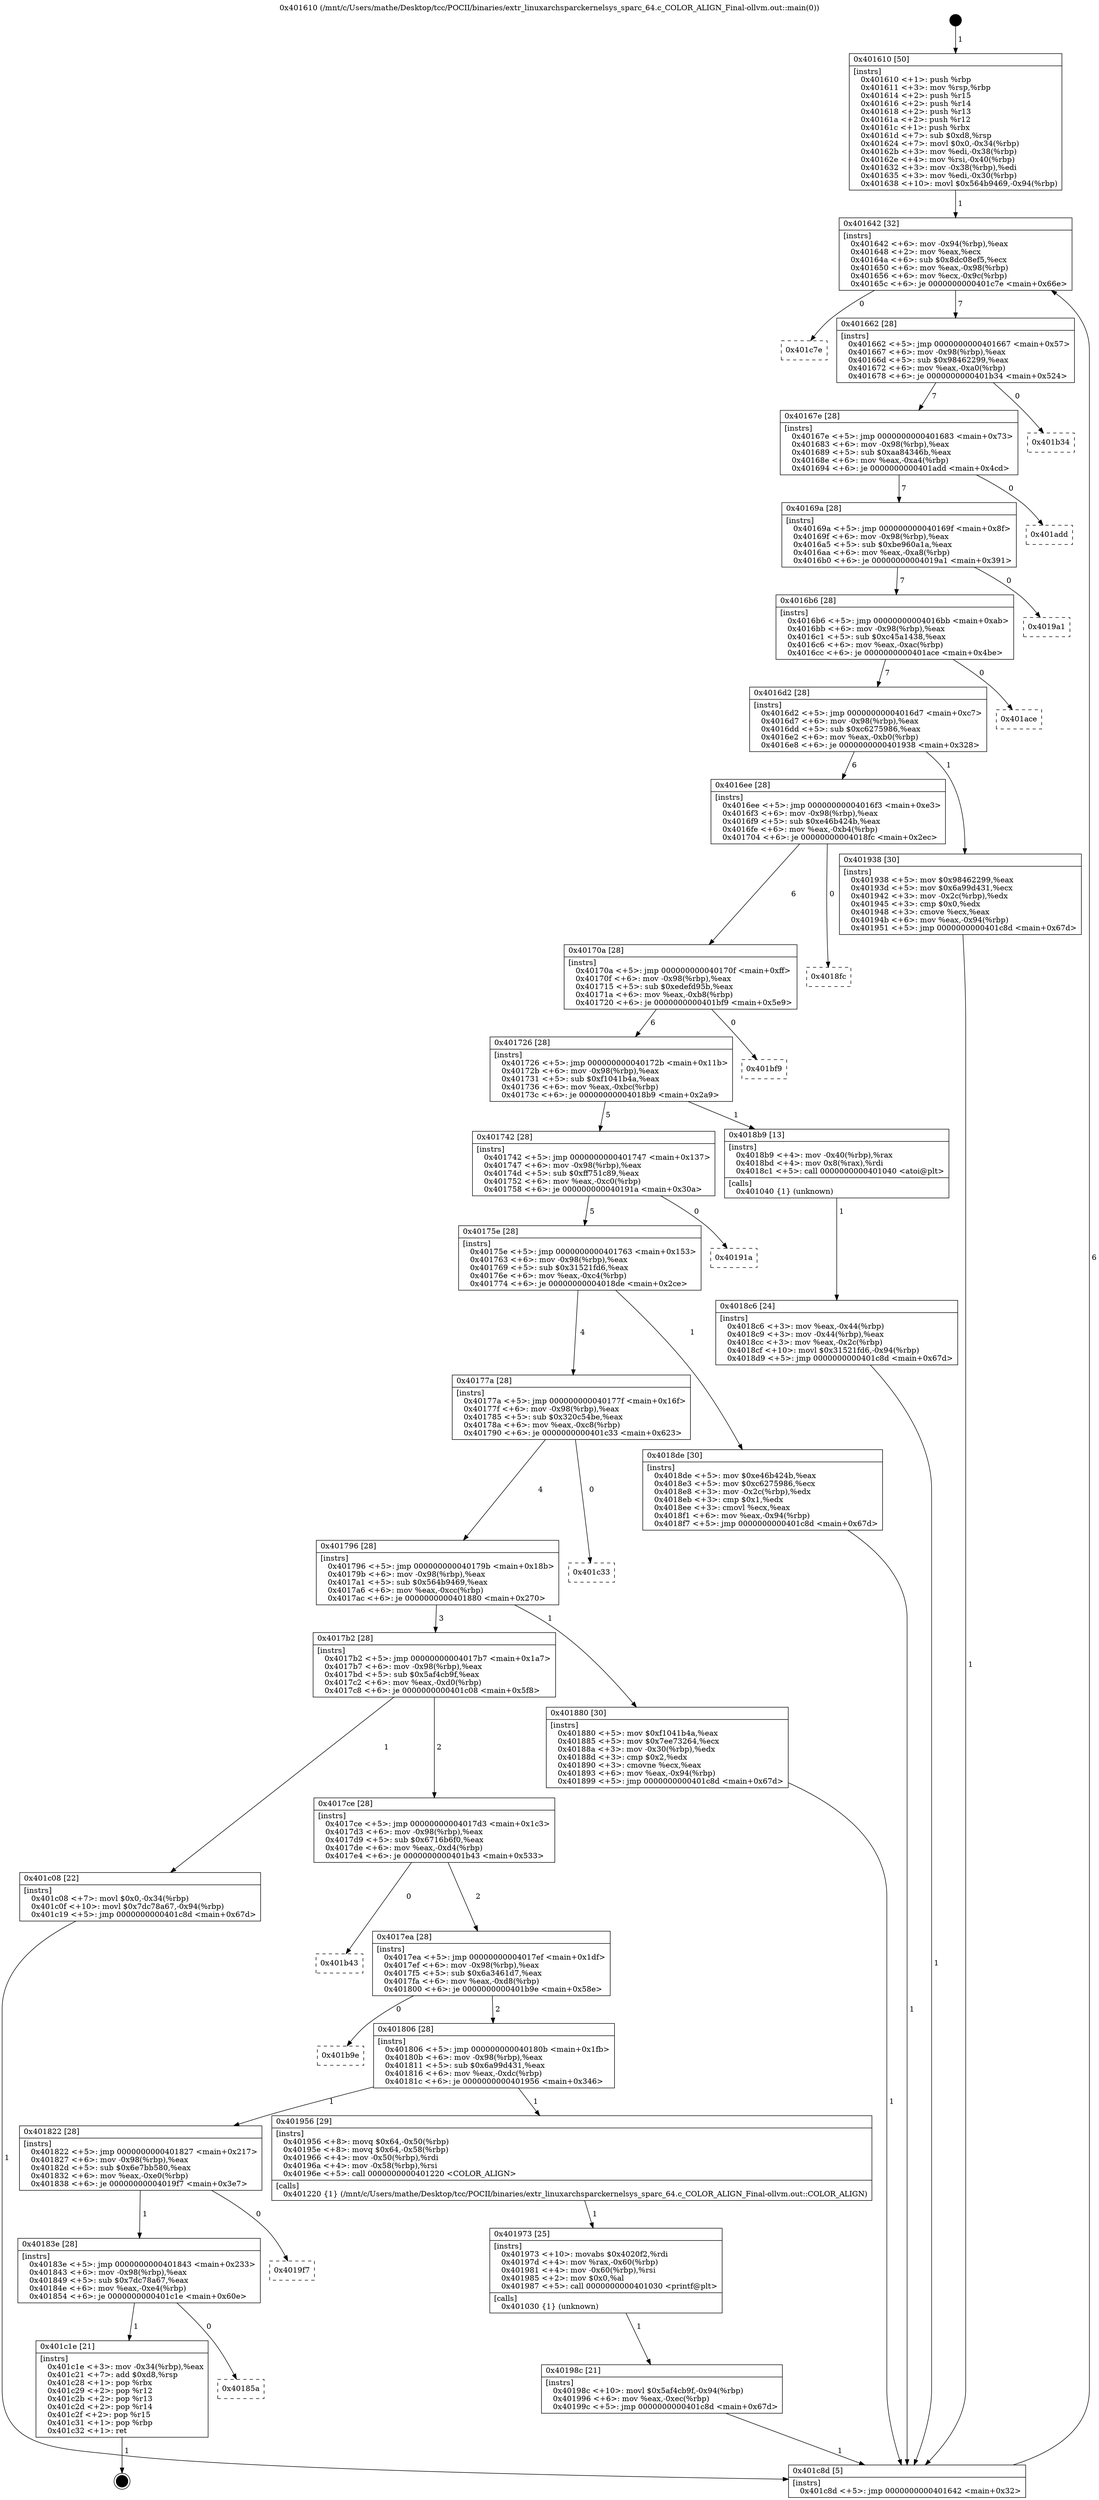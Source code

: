 digraph "0x401610" {
  label = "0x401610 (/mnt/c/Users/mathe/Desktop/tcc/POCII/binaries/extr_linuxarchsparckernelsys_sparc_64.c_COLOR_ALIGN_Final-ollvm.out::main(0))"
  labelloc = "t"
  node[shape=record]

  Entry [label="",width=0.3,height=0.3,shape=circle,fillcolor=black,style=filled]
  "0x401642" [label="{
     0x401642 [32]\l
     | [instrs]\l
     &nbsp;&nbsp;0x401642 \<+6\>: mov -0x94(%rbp),%eax\l
     &nbsp;&nbsp;0x401648 \<+2\>: mov %eax,%ecx\l
     &nbsp;&nbsp;0x40164a \<+6\>: sub $0x8dc08ef5,%ecx\l
     &nbsp;&nbsp;0x401650 \<+6\>: mov %eax,-0x98(%rbp)\l
     &nbsp;&nbsp;0x401656 \<+6\>: mov %ecx,-0x9c(%rbp)\l
     &nbsp;&nbsp;0x40165c \<+6\>: je 0000000000401c7e \<main+0x66e\>\l
  }"]
  "0x401c7e" [label="{
     0x401c7e\l
  }", style=dashed]
  "0x401662" [label="{
     0x401662 [28]\l
     | [instrs]\l
     &nbsp;&nbsp;0x401662 \<+5\>: jmp 0000000000401667 \<main+0x57\>\l
     &nbsp;&nbsp;0x401667 \<+6\>: mov -0x98(%rbp),%eax\l
     &nbsp;&nbsp;0x40166d \<+5\>: sub $0x98462299,%eax\l
     &nbsp;&nbsp;0x401672 \<+6\>: mov %eax,-0xa0(%rbp)\l
     &nbsp;&nbsp;0x401678 \<+6\>: je 0000000000401b34 \<main+0x524\>\l
  }"]
  Exit [label="",width=0.3,height=0.3,shape=circle,fillcolor=black,style=filled,peripheries=2]
  "0x401b34" [label="{
     0x401b34\l
  }", style=dashed]
  "0x40167e" [label="{
     0x40167e [28]\l
     | [instrs]\l
     &nbsp;&nbsp;0x40167e \<+5\>: jmp 0000000000401683 \<main+0x73\>\l
     &nbsp;&nbsp;0x401683 \<+6\>: mov -0x98(%rbp),%eax\l
     &nbsp;&nbsp;0x401689 \<+5\>: sub $0xaa84346b,%eax\l
     &nbsp;&nbsp;0x40168e \<+6\>: mov %eax,-0xa4(%rbp)\l
     &nbsp;&nbsp;0x401694 \<+6\>: je 0000000000401add \<main+0x4cd\>\l
  }"]
  "0x40185a" [label="{
     0x40185a\l
  }", style=dashed]
  "0x401add" [label="{
     0x401add\l
  }", style=dashed]
  "0x40169a" [label="{
     0x40169a [28]\l
     | [instrs]\l
     &nbsp;&nbsp;0x40169a \<+5\>: jmp 000000000040169f \<main+0x8f\>\l
     &nbsp;&nbsp;0x40169f \<+6\>: mov -0x98(%rbp),%eax\l
     &nbsp;&nbsp;0x4016a5 \<+5\>: sub $0xbe960a1a,%eax\l
     &nbsp;&nbsp;0x4016aa \<+6\>: mov %eax,-0xa8(%rbp)\l
     &nbsp;&nbsp;0x4016b0 \<+6\>: je 00000000004019a1 \<main+0x391\>\l
  }"]
  "0x401c1e" [label="{
     0x401c1e [21]\l
     | [instrs]\l
     &nbsp;&nbsp;0x401c1e \<+3\>: mov -0x34(%rbp),%eax\l
     &nbsp;&nbsp;0x401c21 \<+7\>: add $0xd8,%rsp\l
     &nbsp;&nbsp;0x401c28 \<+1\>: pop %rbx\l
     &nbsp;&nbsp;0x401c29 \<+2\>: pop %r12\l
     &nbsp;&nbsp;0x401c2b \<+2\>: pop %r13\l
     &nbsp;&nbsp;0x401c2d \<+2\>: pop %r14\l
     &nbsp;&nbsp;0x401c2f \<+2\>: pop %r15\l
     &nbsp;&nbsp;0x401c31 \<+1\>: pop %rbp\l
     &nbsp;&nbsp;0x401c32 \<+1\>: ret\l
  }"]
  "0x4019a1" [label="{
     0x4019a1\l
  }", style=dashed]
  "0x4016b6" [label="{
     0x4016b6 [28]\l
     | [instrs]\l
     &nbsp;&nbsp;0x4016b6 \<+5\>: jmp 00000000004016bb \<main+0xab\>\l
     &nbsp;&nbsp;0x4016bb \<+6\>: mov -0x98(%rbp),%eax\l
     &nbsp;&nbsp;0x4016c1 \<+5\>: sub $0xc45a1438,%eax\l
     &nbsp;&nbsp;0x4016c6 \<+6\>: mov %eax,-0xac(%rbp)\l
     &nbsp;&nbsp;0x4016cc \<+6\>: je 0000000000401ace \<main+0x4be\>\l
  }"]
  "0x40183e" [label="{
     0x40183e [28]\l
     | [instrs]\l
     &nbsp;&nbsp;0x40183e \<+5\>: jmp 0000000000401843 \<main+0x233\>\l
     &nbsp;&nbsp;0x401843 \<+6\>: mov -0x98(%rbp),%eax\l
     &nbsp;&nbsp;0x401849 \<+5\>: sub $0x7dc78a67,%eax\l
     &nbsp;&nbsp;0x40184e \<+6\>: mov %eax,-0xe4(%rbp)\l
     &nbsp;&nbsp;0x401854 \<+6\>: je 0000000000401c1e \<main+0x60e\>\l
  }"]
  "0x401ace" [label="{
     0x401ace\l
  }", style=dashed]
  "0x4016d2" [label="{
     0x4016d2 [28]\l
     | [instrs]\l
     &nbsp;&nbsp;0x4016d2 \<+5\>: jmp 00000000004016d7 \<main+0xc7\>\l
     &nbsp;&nbsp;0x4016d7 \<+6\>: mov -0x98(%rbp),%eax\l
     &nbsp;&nbsp;0x4016dd \<+5\>: sub $0xc6275986,%eax\l
     &nbsp;&nbsp;0x4016e2 \<+6\>: mov %eax,-0xb0(%rbp)\l
     &nbsp;&nbsp;0x4016e8 \<+6\>: je 0000000000401938 \<main+0x328\>\l
  }"]
  "0x4019f7" [label="{
     0x4019f7\l
  }", style=dashed]
  "0x401938" [label="{
     0x401938 [30]\l
     | [instrs]\l
     &nbsp;&nbsp;0x401938 \<+5\>: mov $0x98462299,%eax\l
     &nbsp;&nbsp;0x40193d \<+5\>: mov $0x6a99d431,%ecx\l
     &nbsp;&nbsp;0x401942 \<+3\>: mov -0x2c(%rbp),%edx\l
     &nbsp;&nbsp;0x401945 \<+3\>: cmp $0x0,%edx\l
     &nbsp;&nbsp;0x401948 \<+3\>: cmove %ecx,%eax\l
     &nbsp;&nbsp;0x40194b \<+6\>: mov %eax,-0x94(%rbp)\l
     &nbsp;&nbsp;0x401951 \<+5\>: jmp 0000000000401c8d \<main+0x67d\>\l
  }"]
  "0x4016ee" [label="{
     0x4016ee [28]\l
     | [instrs]\l
     &nbsp;&nbsp;0x4016ee \<+5\>: jmp 00000000004016f3 \<main+0xe3\>\l
     &nbsp;&nbsp;0x4016f3 \<+6\>: mov -0x98(%rbp),%eax\l
     &nbsp;&nbsp;0x4016f9 \<+5\>: sub $0xe46b424b,%eax\l
     &nbsp;&nbsp;0x4016fe \<+6\>: mov %eax,-0xb4(%rbp)\l
     &nbsp;&nbsp;0x401704 \<+6\>: je 00000000004018fc \<main+0x2ec\>\l
  }"]
  "0x40198c" [label="{
     0x40198c [21]\l
     | [instrs]\l
     &nbsp;&nbsp;0x40198c \<+10\>: movl $0x5af4cb9f,-0x94(%rbp)\l
     &nbsp;&nbsp;0x401996 \<+6\>: mov %eax,-0xec(%rbp)\l
     &nbsp;&nbsp;0x40199c \<+5\>: jmp 0000000000401c8d \<main+0x67d\>\l
  }"]
  "0x4018fc" [label="{
     0x4018fc\l
  }", style=dashed]
  "0x40170a" [label="{
     0x40170a [28]\l
     | [instrs]\l
     &nbsp;&nbsp;0x40170a \<+5\>: jmp 000000000040170f \<main+0xff\>\l
     &nbsp;&nbsp;0x40170f \<+6\>: mov -0x98(%rbp),%eax\l
     &nbsp;&nbsp;0x401715 \<+5\>: sub $0xedefd95b,%eax\l
     &nbsp;&nbsp;0x40171a \<+6\>: mov %eax,-0xb8(%rbp)\l
     &nbsp;&nbsp;0x401720 \<+6\>: je 0000000000401bf9 \<main+0x5e9\>\l
  }"]
  "0x401973" [label="{
     0x401973 [25]\l
     | [instrs]\l
     &nbsp;&nbsp;0x401973 \<+10\>: movabs $0x4020f2,%rdi\l
     &nbsp;&nbsp;0x40197d \<+4\>: mov %rax,-0x60(%rbp)\l
     &nbsp;&nbsp;0x401981 \<+4\>: mov -0x60(%rbp),%rsi\l
     &nbsp;&nbsp;0x401985 \<+2\>: mov $0x0,%al\l
     &nbsp;&nbsp;0x401987 \<+5\>: call 0000000000401030 \<printf@plt\>\l
     | [calls]\l
     &nbsp;&nbsp;0x401030 \{1\} (unknown)\l
  }"]
  "0x401bf9" [label="{
     0x401bf9\l
  }", style=dashed]
  "0x401726" [label="{
     0x401726 [28]\l
     | [instrs]\l
     &nbsp;&nbsp;0x401726 \<+5\>: jmp 000000000040172b \<main+0x11b\>\l
     &nbsp;&nbsp;0x40172b \<+6\>: mov -0x98(%rbp),%eax\l
     &nbsp;&nbsp;0x401731 \<+5\>: sub $0xf1041b4a,%eax\l
     &nbsp;&nbsp;0x401736 \<+6\>: mov %eax,-0xbc(%rbp)\l
     &nbsp;&nbsp;0x40173c \<+6\>: je 00000000004018b9 \<main+0x2a9\>\l
  }"]
  "0x401822" [label="{
     0x401822 [28]\l
     | [instrs]\l
     &nbsp;&nbsp;0x401822 \<+5\>: jmp 0000000000401827 \<main+0x217\>\l
     &nbsp;&nbsp;0x401827 \<+6\>: mov -0x98(%rbp),%eax\l
     &nbsp;&nbsp;0x40182d \<+5\>: sub $0x6e7bb580,%eax\l
     &nbsp;&nbsp;0x401832 \<+6\>: mov %eax,-0xe0(%rbp)\l
     &nbsp;&nbsp;0x401838 \<+6\>: je 00000000004019f7 \<main+0x3e7\>\l
  }"]
  "0x4018b9" [label="{
     0x4018b9 [13]\l
     | [instrs]\l
     &nbsp;&nbsp;0x4018b9 \<+4\>: mov -0x40(%rbp),%rax\l
     &nbsp;&nbsp;0x4018bd \<+4\>: mov 0x8(%rax),%rdi\l
     &nbsp;&nbsp;0x4018c1 \<+5\>: call 0000000000401040 \<atoi@plt\>\l
     | [calls]\l
     &nbsp;&nbsp;0x401040 \{1\} (unknown)\l
  }"]
  "0x401742" [label="{
     0x401742 [28]\l
     | [instrs]\l
     &nbsp;&nbsp;0x401742 \<+5\>: jmp 0000000000401747 \<main+0x137\>\l
     &nbsp;&nbsp;0x401747 \<+6\>: mov -0x98(%rbp),%eax\l
     &nbsp;&nbsp;0x40174d \<+5\>: sub $0xff751c89,%eax\l
     &nbsp;&nbsp;0x401752 \<+6\>: mov %eax,-0xc0(%rbp)\l
     &nbsp;&nbsp;0x401758 \<+6\>: je 000000000040191a \<main+0x30a\>\l
  }"]
  "0x401956" [label="{
     0x401956 [29]\l
     | [instrs]\l
     &nbsp;&nbsp;0x401956 \<+8\>: movq $0x64,-0x50(%rbp)\l
     &nbsp;&nbsp;0x40195e \<+8\>: movq $0x64,-0x58(%rbp)\l
     &nbsp;&nbsp;0x401966 \<+4\>: mov -0x50(%rbp),%rdi\l
     &nbsp;&nbsp;0x40196a \<+4\>: mov -0x58(%rbp),%rsi\l
     &nbsp;&nbsp;0x40196e \<+5\>: call 0000000000401220 \<COLOR_ALIGN\>\l
     | [calls]\l
     &nbsp;&nbsp;0x401220 \{1\} (/mnt/c/Users/mathe/Desktop/tcc/POCII/binaries/extr_linuxarchsparckernelsys_sparc_64.c_COLOR_ALIGN_Final-ollvm.out::COLOR_ALIGN)\l
  }"]
  "0x40191a" [label="{
     0x40191a\l
  }", style=dashed]
  "0x40175e" [label="{
     0x40175e [28]\l
     | [instrs]\l
     &nbsp;&nbsp;0x40175e \<+5\>: jmp 0000000000401763 \<main+0x153\>\l
     &nbsp;&nbsp;0x401763 \<+6\>: mov -0x98(%rbp),%eax\l
     &nbsp;&nbsp;0x401769 \<+5\>: sub $0x31521fd6,%eax\l
     &nbsp;&nbsp;0x40176e \<+6\>: mov %eax,-0xc4(%rbp)\l
     &nbsp;&nbsp;0x401774 \<+6\>: je 00000000004018de \<main+0x2ce\>\l
  }"]
  "0x401806" [label="{
     0x401806 [28]\l
     | [instrs]\l
     &nbsp;&nbsp;0x401806 \<+5\>: jmp 000000000040180b \<main+0x1fb\>\l
     &nbsp;&nbsp;0x40180b \<+6\>: mov -0x98(%rbp),%eax\l
     &nbsp;&nbsp;0x401811 \<+5\>: sub $0x6a99d431,%eax\l
     &nbsp;&nbsp;0x401816 \<+6\>: mov %eax,-0xdc(%rbp)\l
     &nbsp;&nbsp;0x40181c \<+6\>: je 0000000000401956 \<main+0x346\>\l
  }"]
  "0x4018de" [label="{
     0x4018de [30]\l
     | [instrs]\l
     &nbsp;&nbsp;0x4018de \<+5\>: mov $0xe46b424b,%eax\l
     &nbsp;&nbsp;0x4018e3 \<+5\>: mov $0xc6275986,%ecx\l
     &nbsp;&nbsp;0x4018e8 \<+3\>: mov -0x2c(%rbp),%edx\l
     &nbsp;&nbsp;0x4018eb \<+3\>: cmp $0x1,%edx\l
     &nbsp;&nbsp;0x4018ee \<+3\>: cmovl %ecx,%eax\l
     &nbsp;&nbsp;0x4018f1 \<+6\>: mov %eax,-0x94(%rbp)\l
     &nbsp;&nbsp;0x4018f7 \<+5\>: jmp 0000000000401c8d \<main+0x67d\>\l
  }"]
  "0x40177a" [label="{
     0x40177a [28]\l
     | [instrs]\l
     &nbsp;&nbsp;0x40177a \<+5\>: jmp 000000000040177f \<main+0x16f\>\l
     &nbsp;&nbsp;0x40177f \<+6\>: mov -0x98(%rbp),%eax\l
     &nbsp;&nbsp;0x401785 \<+5\>: sub $0x320c54be,%eax\l
     &nbsp;&nbsp;0x40178a \<+6\>: mov %eax,-0xc8(%rbp)\l
     &nbsp;&nbsp;0x401790 \<+6\>: je 0000000000401c33 \<main+0x623\>\l
  }"]
  "0x401b9e" [label="{
     0x401b9e\l
  }", style=dashed]
  "0x401c33" [label="{
     0x401c33\l
  }", style=dashed]
  "0x401796" [label="{
     0x401796 [28]\l
     | [instrs]\l
     &nbsp;&nbsp;0x401796 \<+5\>: jmp 000000000040179b \<main+0x18b\>\l
     &nbsp;&nbsp;0x40179b \<+6\>: mov -0x98(%rbp),%eax\l
     &nbsp;&nbsp;0x4017a1 \<+5\>: sub $0x564b9469,%eax\l
     &nbsp;&nbsp;0x4017a6 \<+6\>: mov %eax,-0xcc(%rbp)\l
     &nbsp;&nbsp;0x4017ac \<+6\>: je 0000000000401880 \<main+0x270\>\l
  }"]
  "0x4017ea" [label="{
     0x4017ea [28]\l
     | [instrs]\l
     &nbsp;&nbsp;0x4017ea \<+5\>: jmp 00000000004017ef \<main+0x1df\>\l
     &nbsp;&nbsp;0x4017ef \<+6\>: mov -0x98(%rbp),%eax\l
     &nbsp;&nbsp;0x4017f5 \<+5\>: sub $0x6a3461d7,%eax\l
     &nbsp;&nbsp;0x4017fa \<+6\>: mov %eax,-0xd8(%rbp)\l
     &nbsp;&nbsp;0x401800 \<+6\>: je 0000000000401b9e \<main+0x58e\>\l
  }"]
  "0x401880" [label="{
     0x401880 [30]\l
     | [instrs]\l
     &nbsp;&nbsp;0x401880 \<+5\>: mov $0xf1041b4a,%eax\l
     &nbsp;&nbsp;0x401885 \<+5\>: mov $0x7ee73264,%ecx\l
     &nbsp;&nbsp;0x40188a \<+3\>: mov -0x30(%rbp),%edx\l
     &nbsp;&nbsp;0x40188d \<+3\>: cmp $0x2,%edx\l
     &nbsp;&nbsp;0x401890 \<+3\>: cmovne %ecx,%eax\l
     &nbsp;&nbsp;0x401893 \<+6\>: mov %eax,-0x94(%rbp)\l
     &nbsp;&nbsp;0x401899 \<+5\>: jmp 0000000000401c8d \<main+0x67d\>\l
  }"]
  "0x4017b2" [label="{
     0x4017b2 [28]\l
     | [instrs]\l
     &nbsp;&nbsp;0x4017b2 \<+5\>: jmp 00000000004017b7 \<main+0x1a7\>\l
     &nbsp;&nbsp;0x4017b7 \<+6\>: mov -0x98(%rbp),%eax\l
     &nbsp;&nbsp;0x4017bd \<+5\>: sub $0x5af4cb9f,%eax\l
     &nbsp;&nbsp;0x4017c2 \<+6\>: mov %eax,-0xd0(%rbp)\l
     &nbsp;&nbsp;0x4017c8 \<+6\>: je 0000000000401c08 \<main+0x5f8\>\l
  }"]
  "0x401c8d" [label="{
     0x401c8d [5]\l
     | [instrs]\l
     &nbsp;&nbsp;0x401c8d \<+5\>: jmp 0000000000401642 \<main+0x32\>\l
  }"]
  "0x401610" [label="{
     0x401610 [50]\l
     | [instrs]\l
     &nbsp;&nbsp;0x401610 \<+1\>: push %rbp\l
     &nbsp;&nbsp;0x401611 \<+3\>: mov %rsp,%rbp\l
     &nbsp;&nbsp;0x401614 \<+2\>: push %r15\l
     &nbsp;&nbsp;0x401616 \<+2\>: push %r14\l
     &nbsp;&nbsp;0x401618 \<+2\>: push %r13\l
     &nbsp;&nbsp;0x40161a \<+2\>: push %r12\l
     &nbsp;&nbsp;0x40161c \<+1\>: push %rbx\l
     &nbsp;&nbsp;0x40161d \<+7\>: sub $0xd8,%rsp\l
     &nbsp;&nbsp;0x401624 \<+7\>: movl $0x0,-0x34(%rbp)\l
     &nbsp;&nbsp;0x40162b \<+3\>: mov %edi,-0x38(%rbp)\l
     &nbsp;&nbsp;0x40162e \<+4\>: mov %rsi,-0x40(%rbp)\l
     &nbsp;&nbsp;0x401632 \<+3\>: mov -0x38(%rbp),%edi\l
     &nbsp;&nbsp;0x401635 \<+3\>: mov %edi,-0x30(%rbp)\l
     &nbsp;&nbsp;0x401638 \<+10\>: movl $0x564b9469,-0x94(%rbp)\l
  }"]
  "0x4018c6" [label="{
     0x4018c6 [24]\l
     | [instrs]\l
     &nbsp;&nbsp;0x4018c6 \<+3\>: mov %eax,-0x44(%rbp)\l
     &nbsp;&nbsp;0x4018c9 \<+3\>: mov -0x44(%rbp),%eax\l
     &nbsp;&nbsp;0x4018cc \<+3\>: mov %eax,-0x2c(%rbp)\l
     &nbsp;&nbsp;0x4018cf \<+10\>: movl $0x31521fd6,-0x94(%rbp)\l
     &nbsp;&nbsp;0x4018d9 \<+5\>: jmp 0000000000401c8d \<main+0x67d\>\l
  }"]
  "0x401b43" [label="{
     0x401b43\l
  }", style=dashed]
  "0x401c08" [label="{
     0x401c08 [22]\l
     | [instrs]\l
     &nbsp;&nbsp;0x401c08 \<+7\>: movl $0x0,-0x34(%rbp)\l
     &nbsp;&nbsp;0x401c0f \<+10\>: movl $0x7dc78a67,-0x94(%rbp)\l
     &nbsp;&nbsp;0x401c19 \<+5\>: jmp 0000000000401c8d \<main+0x67d\>\l
  }"]
  "0x4017ce" [label="{
     0x4017ce [28]\l
     | [instrs]\l
     &nbsp;&nbsp;0x4017ce \<+5\>: jmp 00000000004017d3 \<main+0x1c3\>\l
     &nbsp;&nbsp;0x4017d3 \<+6\>: mov -0x98(%rbp),%eax\l
     &nbsp;&nbsp;0x4017d9 \<+5\>: sub $0x6716b6f0,%eax\l
     &nbsp;&nbsp;0x4017de \<+6\>: mov %eax,-0xd4(%rbp)\l
     &nbsp;&nbsp;0x4017e4 \<+6\>: je 0000000000401b43 \<main+0x533\>\l
  }"]
  Entry -> "0x401610" [label=" 1"]
  "0x401642" -> "0x401c7e" [label=" 0"]
  "0x401642" -> "0x401662" [label=" 7"]
  "0x401c1e" -> Exit [label=" 1"]
  "0x401662" -> "0x401b34" [label=" 0"]
  "0x401662" -> "0x40167e" [label=" 7"]
  "0x40183e" -> "0x40185a" [label=" 0"]
  "0x40167e" -> "0x401add" [label=" 0"]
  "0x40167e" -> "0x40169a" [label=" 7"]
  "0x40183e" -> "0x401c1e" [label=" 1"]
  "0x40169a" -> "0x4019a1" [label=" 0"]
  "0x40169a" -> "0x4016b6" [label=" 7"]
  "0x401822" -> "0x40183e" [label=" 1"]
  "0x4016b6" -> "0x401ace" [label=" 0"]
  "0x4016b6" -> "0x4016d2" [label=" 7"]
  "0x401822" -> "0x4019f7" [label=" 0"]
  "0x4016d2" -> "0x401938" [label=" 1"]
  "0x4016d2" -> "0x4016ee" [label=" 6"]
  "0x401c08" -> "0x401c8d" [label=" 1"]
  "0x4016ee" -> "0x4018fc" [label=" 0"]
  "0x4016ee" -> "0x40170a" [label=" 6"]
  "0x40198c" -> "0x401c8d" [label=" 1"]
  "0x40170a" -> "0x401bf9" [label=" 0"]
  "0x40170a" -> "0x401726" [label=" 6"]
  "0x401973" -> "0x40198c" [label=" 1"]
  "0x401726" -> "0x4018b9" [label=" 1"]
  "0x401726" -> "0x401742" [label=" 5"]
  "0x401956" -> "0x401973" [label=" 1"]
  "0x401742" -> "0x40191a" [label=" 0"]
  "0x401742" -> "0x40175e" [label=" 5"]
  "0x401806" -> "0x401822" [label=" 1"]
  "0x40175e" -> "0x4018de" [label=" 1"]
  "0x40175e" -> "0x40177a" [label=" 4"]
  "0x401806" -> "0x401956" [label=" 1"]
  "0x40177a" -> "0x401c33" [label=" 0"]
  "0x40177a" -> "0x401796" [label=" 4"]
  "0x4017ea" -> "0x401806" [label=" 2"]
  "0x401796" -> "0x401880" [label=" 1"]
  "0x401796" -> "0x4017b2" [label=" 3"]
  "0x401880" -> "0x401c8d" [label=" 1"]
  "0x401610" -> "0x401642" [label=" 1"]
  "0x401c8d" -> "0x401642" [label=" 6"]
  "0x4018b9" -> "0x4018c6" [label=" 1"]
  "0x4018c6" -> "0x401c8d" [label=" 1"]
  "0x4018de" -> "0x401c8d" [label=" 1"]
  "0x401938" -> "0x401c8d" [label=" 1"]
  "0x4017ea" -> "0x401b9e" [label=" 0"]
  "0x4017b2" -> "0x401c08" [label=" 1"]
  "0x4017b2" -> "0x4017ce" [label=" 2"]
  "0x4017ce" -> "0x4017ea" [label=" 2"]
  "0x4017ce" -> "0x401b43" [label=" 0"]
}
